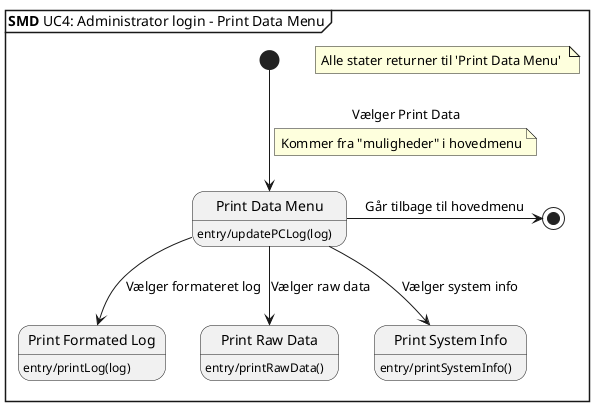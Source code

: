 @startuml UC4 SMD

mainframe **SMD** UC4: Administrator login - Print Data Menu

hide empty description

state "Print Data Menu" as data
state "Print Formated Log" as formated
state "Print Raw Data" as raw
state "Print System Info" as info

note "Alle stater returner til 'Print Data Menu' " as n1

[*] --> data : Vælger Print Data
note on link
    Kommer fra "muligheder" i hovedmenu
end note


data --> formated : Vælger formateret log


data --> raw : Vælger raw data


data --> info : Vælger system info


data -> [*] : Går tilbage til hovedmenu

data : entry/updatePCLog(log)

formated : entry/printLog(log)

raw : entry/printRawData()

info : entry/printSystemInfo()

@enduml